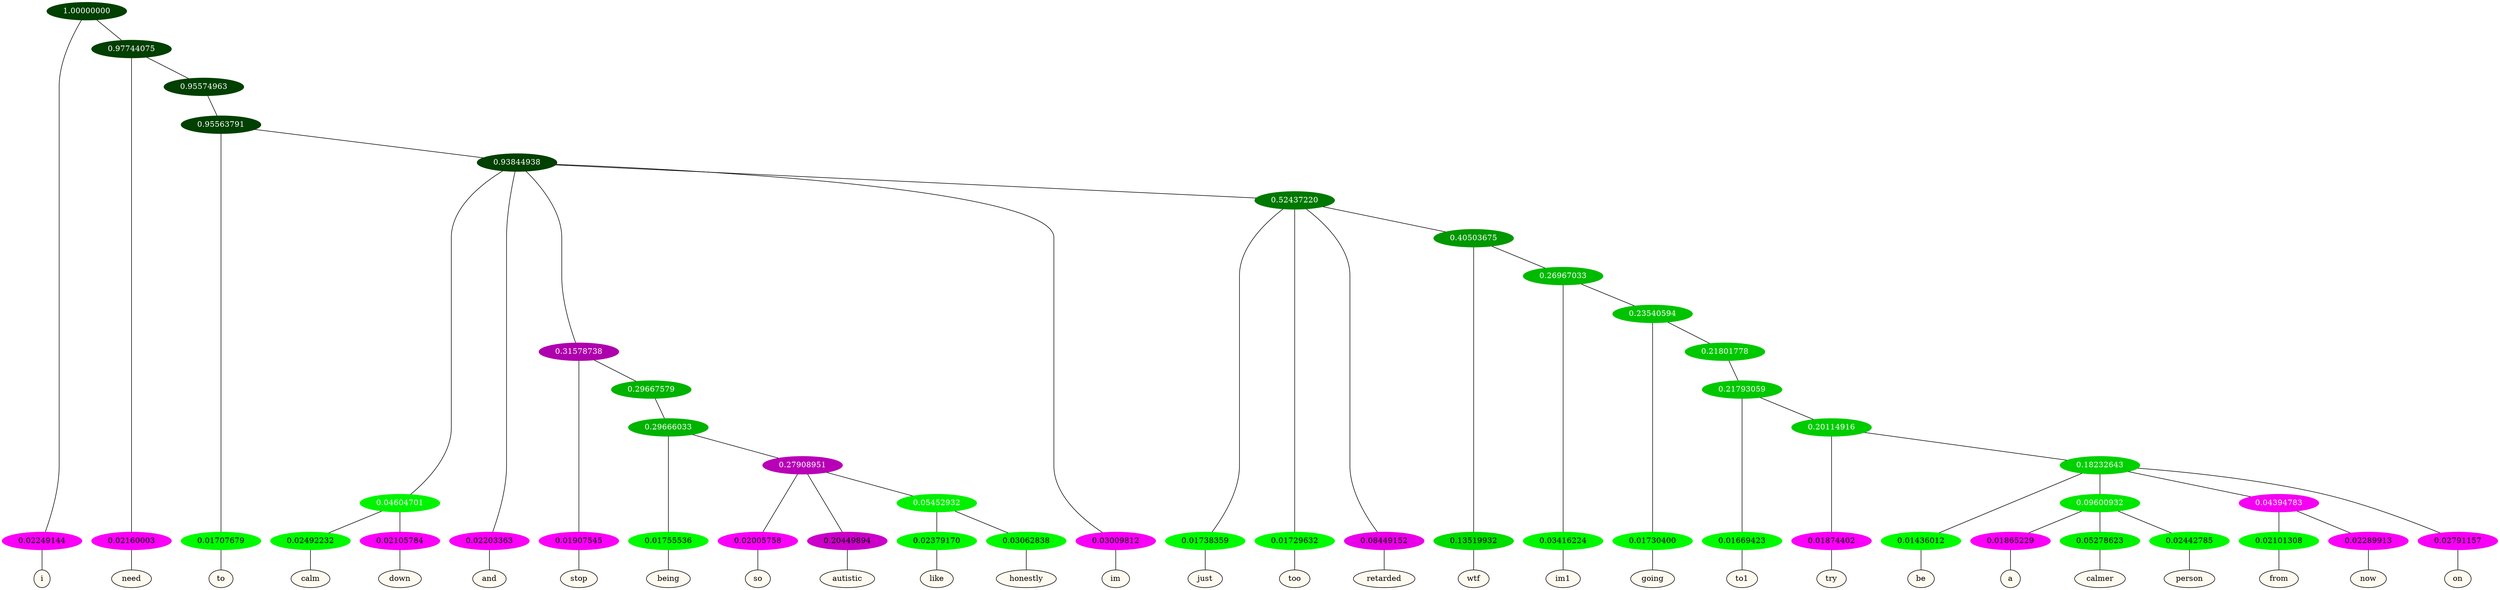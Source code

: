 graph {
	node [format=png height=0.15 nodesep=0.001 ordering=out overlap=prism overlap_scaling=0.01 ranksep=0.001 ratio=0.2 style=filled width=0.15]
	{
		rank=same
		a_w_1 [label=i color=black fillcolor=floralwhite style="filled,solid"]
		a_w_3 [label=need color=black fillcolor=floralwhite style="filled,solid"]
		a_w_6 [label=to color=black fillcolor=floralwhite style="filled,solid"]
		a_w_13 [label=calm color=black fillcolor=floralwhite style="filled,solid"]
		a_w_14 [label=down color=black fillcolor=floralwhite style="filled,solid"]
		a_w_9 [label=and color=black fillcolor=floralwhite style="filled,solid"]
		a_w_15 [label=stop color=black fillcolor=floralwhite style="filled,solid"]
		a_w_24 [label=being color=black fillcolor=floralwhite style="filled,solid"]
		a_w_28 [label=so color=black fillcolor=floralwhite style="filled,solid"]
		a_w_29 [label=autistic color=black fillcolor=floralwhite style="filled,solid"]
		a_w_33 [label=like color=black fillcolor=floralwhite style="filled,solid"]
		a_w_34 [label=honestly color=black fillcolor=floralwhite style="filled,solid"]
		a_w_11 [label=im color=black fillcolor=floralwhite style="filled,solid"]
		a_w_17 [label=just color=black fillcolor=floralwhite style="filled,solid"]
		a_w_18 [label=too color=black fillcolor=floralwhite style="filled,solid"]
		a_w_19 [label=retarded color=black fillcolor=floralwhite style="filled,solid"]
		a_w_22 [label=wtf color=black fillcolor=floralwhite style="filled,solid"]
		a_w_26 [label=im1 color=black fillcolor=floralwhite style="filled,solid"]
		a_w_31 [label=going color=black fillcolor=floralwhite style="filled,solid"]
		a_w_36 [label=to1 color=black fillcolor=floralwhite style="filled,solid"]
		a_w_38 [label=try color=black fillcolor=floralwhite style="filled,solid"]
		a_w_40 [label=be color=black fillcolor=floralwhite style="filled,solid"]
		a_w_44 [label=a color=black fillcolor=floralwhite style="filled,solid"]
		a_w_45 [label=calmer color=black fillcolor=floralwhite style="filled,solid"]
		a_w_46 [label=person color=black fillcolor=floralwhite style="filled,solid"]
		a_w_47 [label=from color=black fillcolor=floralwhite style="filled,solid"]
		a_w_48 [label=now color=black fillcolor=floralwhite style="filled,solid"]
		a_w_43 [label=on color=black fillcolor=floralwhite style="filled,solid"]
	}
	a_n_1 -- a_w_1
	a_n_3 -- a_w_3
	a_n_6 -- a_w_6
	a_n_13 -- a_w_13
	a_n_14 -- a_w_14
	a_n_9 -- a_w_9
	a_n_15 -- a_w_15
	a_n_24 -- a_w_24
	a_n_28 -- a_w_28
	a_n_29 -- a_w_29
	a_n_33 -- a_w_33
	a_n_34 -- a_w_34
	a_n_11 -- a_w_11
	a_n_17 -- a_w_17
	a_n_18 -- a_w_18
	a_n_19 -- a_w_19
	a_n_22 -- a_w_22
	a_n_26 -- a_w_26
	a_n_31 -- a_w_31
	a_n_36 -- a_w_36
	a_n_38 -- a_w_38
	a_n_40 -- a_w_40
	a_n_44 -- a_w_44
	a_n_45 -- a_w_45
	a_n_46 -- a_w_46
	a_n_47 -- a_w_47
	a_n_48 -- a_w_48
	a_n_43 -- a_w_43
	{
		rank=same
		a_n_1 [label=0.02249144 color="0.835 1.000 0.978" fontcolor=black]
		a_n_3 [label=0.02160003 color="0.835 1.000 0.978" fontcolor=black]
		a_n_6 [label=0.01707679 color="0.334 1.000 0.983" fontcolor=black]
		a_n_13 [label=0.02492232 color="0.334 1.000 0.975" fontcolor=black]
		a_n_14 [label=0.02105784 color="0.835 1.000 0.979" fontcolor=black]
		a_n_9 [label=0.02203363 color="0.835 1.000 0.978" fontcolor=black]
		a_n_15 [label=0.01907545 color="0.835 1.000 0.981" fontcolor=black]
		a_n_24 [label=0.01755536 color="0.334 1.000 0.982" fontcolor=black]
		a_n_28 [label=0.02005758 color="0.835 1.000 0.980" fontcolor=black]
		a_n_29 [label=0.20449894 color="0.835 1.000 0.796" fontcolor=black]
		a_n_33 [label=0.02379170 color="0.334 1.000 0.976" fontcolor=black]
		a_n_34 [label=0.03062838 color="0.334 1.000 0.969" fontcolor=black]
		a_n_11 [label=0.03009812 color="0.835 1.000 0.970" fontcolor=black]
		a_n_17 [label=0.01738359 color="0.334 1.000 0.983" fontcolor=black]
		a_n_18 [label=0.01729632 color="0.334 1.000 0.983" fontcolor=black]
		a_n_19 [label=0.08449152 color="0.835 1.000 0.916" fontcolor=black]
		a_n_22 [label=0.13519932 color="0.334 1.000 0.865" fontcolor=black]
		a_n_26 [label=0.03416224 color="0.334 1.000 0.966" fontcolor=black]
		a_n_31 [label=0.01730400 color="0.334 1.000 0.983" fontcolor=black]
		a_n_36 [label=0.01669423 color="0.334 1.000 0.983" fontcolor=black]
		a_n_38 [label=0.01874402 color="0.835 1.000 0.981" fontcolor=black]
		a_n_40 [label=0.01436012 color="0.334 1.000 0.986" fontcolor=black]
		a_n_44 [label=0.01865229 color="0.835 1.000 0.981" fontcolor=black]
		a_n_45 [label=0.05278623 color="0.334 1.000 0.947" fontcolor=black]
		a_n_46 [label=0.02442785 color="0.334 1.000 0.976" fontcolor=black]
		a_n_47 [label=0.02101308 color="0.334 1.000 0.979" fontcolor=black]
		a_n_48 [label=0.02289913 color="0.835 1.000 0.977" fontcolor=black]
		a_n_43 [label=0.02791157 color="0.835 1.000 0.972" fontcolor=black]
	}
	a_n_0 [label=1.00000000 color="0.334 1.000 0.250" fontcolor=grey99]
	a_n_0 -- a_n_1
	a_n_2 [label=0.97744075 color="0.334 1.000 0.250" fontcolor=grey99]
	a_n_0 -- a_n_2
	a_n_2 -- a_n_3
	a_n_4 [label=0.95574963 color="0.334 1.000 0.250" fontcolor=grey99]
	a_n_2 -- a_n_4
	a_n_5 [label=0.95563791 color="0.334 1.000 0.250" fontcolor=grey99]
	a_n_4 -- a_n_5
	a_n_5 -- a_n_6
	a_n_7 [label=0.93844938 color="0.334 1.000 0.250" fontcolor=grey99]
	a_n_5 -- a_n_7
	a_n_8 [label=0.04604701 color="0.334 1.000 0.954" fontcolor=grey99]
	a_n_7 -- a_n_8
	a_n_7 -- a_n_9
	a_n_10 [label=0.31578738 color="0.835 1.000 0.684" fontcolor=grey99]
	a_n_7 -- a_n_10
	a_n_7 -- a_n_11
	a_n_12 [label=0.52437220 color="0.334 1.000 0.476" fontcolor=grey99]
	a_n_7 -- a_n_12
	a_n_8 -- a_n_13
	a_n_8 -- a_n_14
	a_n_10 -- a_n_15
	a_n_16 [label=0.29667579 color="0.334 1.000 0.703" fontcolor=grey99]
	a_n_10 -- a_n_16
	a_n_12 -- a_n_17
	a_n_12 -- a_n_18
	a_n_12 -- a_n_19
	a_n_20 [label=0.40503675 color="0.334 1.000 0.595" fontcolor=grey99]
	a_n_12 -- a_n_20
	a_n_21 [label=0.29666033 color="0.334 1.000 0.703" fontcolor=grey99]
	a_n_16 -- a_n_21
	a_n_20 -- a_n_22
	a_n_23 [label=0.26967033 color="0.334 1.000 0.730" fontcolor=grey99]
	a_n_20 -- a_n_23
	a_n_21 -- a_n_24
	a_n_25 [label=0.27908951 color="0.835 1.000 0.721" fontcolor=grey99]
	a_n_21 -- a_n_25
	a_n_23 -- a_n_26
	a_n_27 [label=0.23540594 color="0.334 1.000 0.765" fontcolor=grey99]
	a_n_23 -- a_n_27
	a_n_25 -- a_n_28
	a_n_25 -- a_n_29
	a_n_30 [label=0.05452932 color="0.334 1.000 0.945" fontcolor=grey99]
	a_n_25 -- a_n_30
	a_n_27 -- a_n_31
	a_n_32 [label=0.21801778 color="0.334 1.000 0.782" fontcolor=grey99]
	a_n_27 -- a_n_32
	a_n_30 -- a_n_33
	a_n_30 -- a_n_34
	a_n_35 [label=0.21793059 color="0.334 1.000 0.782" fontcolor=grey99]
	a_n_32 -- a_n_35
	a_n_35 -- a_n_36
	a_n_37 [label=0.20114916 color="0.334 1.000 0.799" fontcolor=grey99]
	a_n_35 -- a_n_37
	a_n_37 -- a_n_38
	a_n_39 [label=0.18232643 color="0.334 1.000 0.818" fontcolor=grey99]
	a_n_37 -- a_n_39
	a_n_39 -- a_n_40
	a_n_41 [label=0.09600932 color="0.334 1.000 0.904" fontcolor=grey99]
	a_n_39 -- a_n_41
	a_n_42 [label=0.04394783 color="0.835 1.000 0.956" fontcolor=grey99]
	a_n_39 -- a_n_42
	a_n_39 -- a_n_43
	a_n_41 -- a_n_44
	a_n_41 -- a_n_45
	a_n_41 -- a_n_46
	a_n_42 -- a_n_47
	a_n_42 -- a_n_48
}
